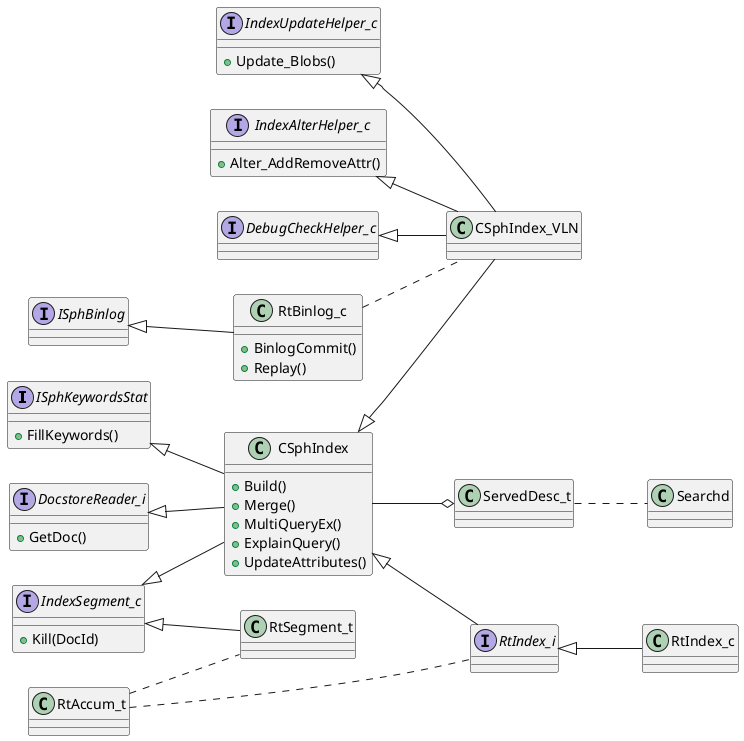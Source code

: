 @startuml
left to right direction

ISphKeywordsStat <|-- CSphIndex
DocstoreReader_i <|-- CSphIndex
IndexSegment_c <|-- CSphIndex

IndexUpdateHelper_c <|-- CSphIndex_VLN
IndexAlterHelper_c <|-- CSphIndex_VLN
DebugCheckHelper_c <|-- CSphIndex_VLN

ISphBinlog <|-- RtBinlog_c

CSphIndex <|-- CSphIndex_VLN

RtBinlog_c .. CSphIndex_VLN 
CSphIndex <|-- RtIndex_i
RtIndex_i <|-- RtIndex_c
IndexSegment_c <|-- RtSegment_t

RtAccum_t .. RtIndex_i
RtAccum_t .. RtSegment_t 
CSphIndex --o ServedDesc_t

ServedDesc_t .. Searchd

interface ISphKeywordsStat{
	+FillKeywords()
}

interface DocstoreReader_i{
	+GetDoc()
}

interface IndexSegment_c{
	+Kill(DocId)
}

interface IndexUpdateHelper_c{
    +Update_Blobs()
}

interface IndexAlterHelper_c{
    +Alter_AddRemoveAttr()
}

interface DebugCheckHelper_c
interface ISphBinlog
interface RtIndex_i

class CSphIndex{
    +Build()
    +Merge()
    +MultiQueryEx()
    +ExplainQuery()
    +UpdateAttributes() 
}

class RtBinlog_c{
    +BinlogCommit()
    +Replay()
}

'class CSphIndex : public ISphKeywordsStat, public IndexSegment_c, public DocstoreReader_i


@enduml